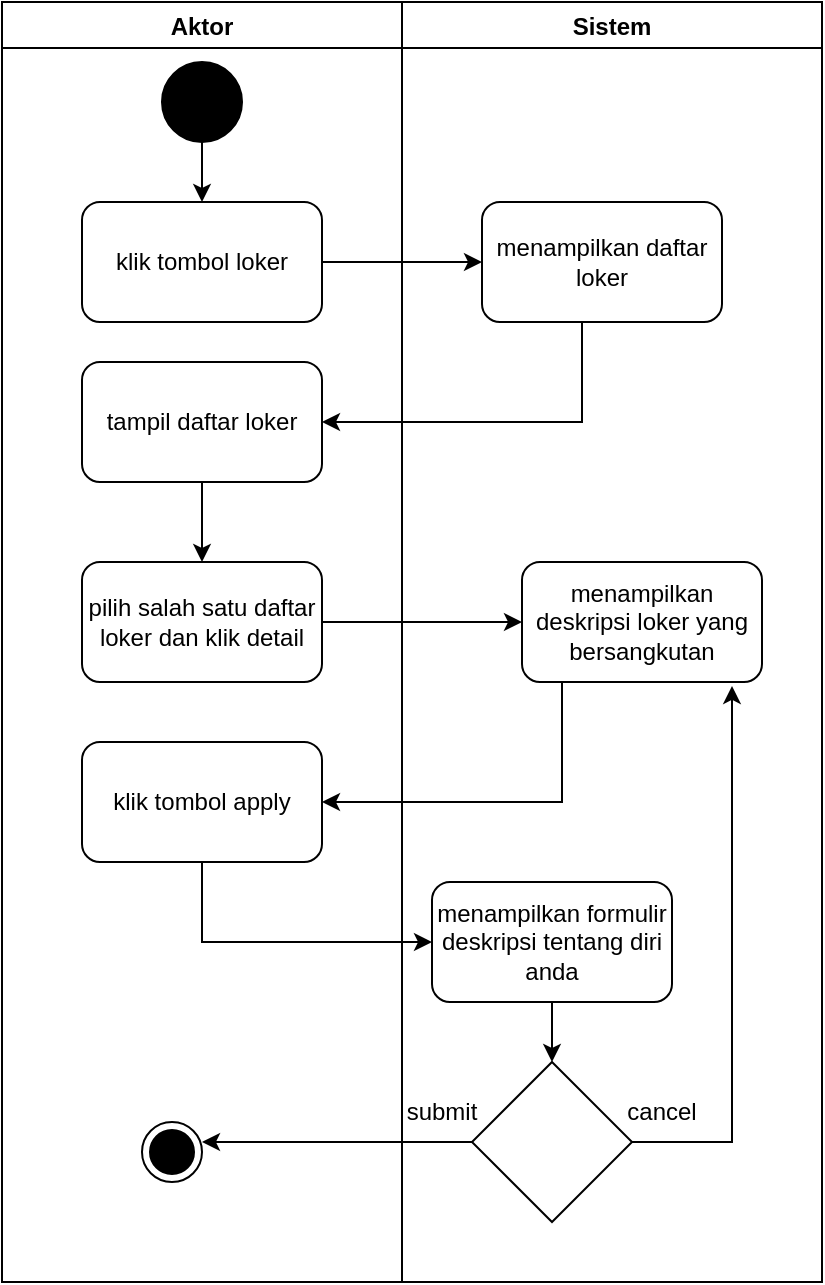 <mxfile version="20.0.3" type="github">
  <diagram id="KpiHOFt_DvgRvmfZhLTP" name="Page-1">
    <mxGraphModel dx="862" dy="482" grid="1" gridSize="10" guides="1" tooltips="1" connect="1" arrows="1" fold="1" page="1" pageScale="1" pageWidth="850" pageHeight="1100" math="0" shadow="0">
      <root>
        <mxCell id="0" />
        <mxCell id="1" parent="0" />
        <mxCell id="xTLo6UolIWiuNbC8FWZd-1" value="Aktor" style="swimlane;" parent="1" vertex="1">
          <mxGeometry x="190" y="80" width="200" height="640" as="geometry" />
        </mxCell>
        <mxCell id="9sTHnTn6iUDzbu-5NO3o-1" value="" style="edgeStyle=orthogonalEdgeStyle;rounded=0;orthogonalLoop=1;jettySize=auto;html=1;entryX=0.5;entryY=0;entryDx=0;entryDy=0;" edge="1" parent="xTLo6UolIWiuNbC8FWZd-1" source="xTLo6UolIWiuNbC8FWZd-3" target="xTLo6UolIWiuNbC8FWZd-4">
          <mxGeometry relative="1" as="geometry" />
        </mxCell>
        <mxCell id="xTLo6UolIWiuNbC8FWZd-3" value="" style="ellipse;whiteSpace=wrap;html=1;aspect=fixed;fillColor=#000000;" parent="xTLo6UolIWiuNbC8FWZd-1" vertex="1">
          <mxGeometry x="80" y="30" width="40" height="40" as="geometry" />
        </mxCell>
        <mxCell id="xTLo6UolIWiuNbC8FWZd-4" value="klik tombol loker" style="rounded=1;whiteSpace=wrap;html=1;" parent="xTLo6UolIWiuNbC8FWZd-1" vertex="1">
          <mxGeometry x="40" y="100" width="120" height="60" as="geometry" />
        </mxCell>
        <mxCell id="xTLo6UolIWiuNbC8FWZd-15" value="" style="edgeStyle=orthogonalEdgeStyle;rounded=0;orthogonalLoop=1;jettySize=auto;html=1;" parent="xTLo6UolIWiuNbC8FWZd-1" source="xTLo6UolIWiuNbC8FWZd-6" target="xTLo6UolIWiuNbC8FWZd-7" edge="1">
          <mxGeometry relative="1" as="geometry" />
        </mxCell>
        <mxCell id="xTLo6UolIWiuNbC8FWZd-6" value="tampil daftar loker" style="rounded=1;whiteSpace=wrap;html=1;" parent="xTLo6UolIWiuNbC8FWZd-1" vertex="1">
          <mxGeometry x="40" y="180" width="120" height="60" as="geometry" />
        </mxCell>
        <mxCell id="xTLo6UolIWiuNbC8FWZd-7" value="pilih salah satu daftar loker dan klik detail" style="rounded=1;whiteSpace=wrap;html=1;" parent="xTLo6UolIWiuNbC8FWZd-1" vertex="1">
          <mxGeometry x="40" y="280" width="120" height="60" as="geometry" />
        </mxCell>
        <mxCell id="xTLo6UolIWiuNbC8FWZd-12" value="klik tombol apply" style="rounded=1;whiteSpace=wrap;html=1;" parent="xTLo6UolIWiuNbC8FWZd-1" vertex="1">
          <mxGeometry x="40" y="370" width="120" height="60" as="geometry" />
        </mxCell>
        <mxCell id="xTLo6UolIWiuNbC8FWZd-14" value="" style="ellipse;html=1;shape=endState;fillColor=#000000;strokeColor=#000000;" parent="xTLo6UolIWiuNbC8FWZd-1" vertex="1">
          <mxGeometry x="70" y="560" width="30" height="30" as="geometry" />
        </mxCell>
        <mxCell id="xTLo6UolIWiuNbC8FWZd-2" value="Sistem" style="swimlane;" parent="1" vertex="1">
          <mxGeometry x="390" y="80" width="210" height="640" as="geometry" />
        </mxCell>
        <mxCell id="xTLo6UolIWiuNbC8FWZd-5" value="menampilkan daftar loker" style="rounded=1;whiteSpace=wrap;html=1;" parent="xTLo6UolIWiuNbC8FWZd-2" vertex="1">
          <mxGeometry x="40" y="100" width="120" height="60" as="geometry" />
        </mxCell>
        <mxCell id="xTLo6UolIWiuNbC8FWZd-11" value="menampilkan deskripsi loker yang bersangkutan" style="rounded=1;whiteSpace=wrap;html=1;" parent="xTLo6UolIWiuNbC8FWZd-2" vertex="1">
          <mxGeometry x="60" y="280" width="120" height="60" as="geometry" />
        </mxCell>
        <mxCell id="xTLo6UolIWiuNbC8FWZd-24" value="" style="edgeStyle=orthogonalEdgeStyle;rounded=0;orthogonalLoop=1;jettySize=auto;html=1;entryX=0.875;entryY=1.033;entryDx=0;entryDy=0;entryPerimeter=0;" parent="xTLo6UolIWiuNbC8FWZd-2" source="xTLo6UolIWiuNbC8FWZd-8" target="xTLo6UolIWiuNbC8FWZd-11" edge="1">
          <mxGeometry relative="1" as="geometry">
            <mxPoint x="195" y="570" as="targetPoint" />
            <Array as="points">
              <mxPoint x="165" y="570" />
            </Array>
          </mxGeometry>
        </mxCell>
        <mxCell id="xTLo6UolIWiuNbC8FWZd-8" value="" style="rhombus;whiteSpace=wrap;html=1;" parent="xTLo6UolIWiuNbC8FWZd-2" vertex="1">
          <mxGeometry x="35" y="530" width="80" height="80" as="geometry" />
        </mxCell>
        <mxCell id="xTLo6UolIWiuNbC8FWZd-20" value="" style="edgeStyle=orthogonalEdgeStyle;rounded=0;orthogonalLoop=1;jettySize=auto;html=1;" parent="xTLo6UolIWiuNbC8FWZd-2" source="xTLo6UolIWiuNbC8FWZd-13" target="xTLo6UolIWiuNbC8FWZd-8" edge="1">
          <mxGeometry relative="1" as="geometry" />
        </mxCell>
        <mxCell id="xTLo6UolIWiuNbC8FWZd-13" value="menampilkan formulir deskripsi tentang diri anda" style="rounded=1;whiteSpace=wrap;html=1;" parent="xTLo6UolIWiuNbC8FWZd-2" vertex="1">
          <mxGeometry x="15" y="440" width="120" height="60" as="geometry" />
        </mxCell>
        <mxCell id="xTLo6UolIWiuNbC8FWZd-25" value="cancel" style="text;html=1;strokeColor=none;fillColor=none;align=center;verticalAlign=middle;whiteSpace=wrap;rounded=0;" parent="xTLo6UolIWiuNbC8FWZd-2" vertex="1">
          <mxGeometry x="100" y="540" width="60" height="30" as="geometry" />
        </mxCell>
        <mxCell id="xTLo6UolIWiuNbC8FWZd-26" value="submit" style="text;html=1;strokeColor=none;fillColor=none;align=center;verticalAlign=middle;whiteSpace=wrap;rounded=0;" parent="xTLo6UolIWiuNbC8FWZd-2" vertex="1">
          <mxGeometry x="-10" y="540" width="60" height="30" as="geometry" />
        </mxCell>
        <mxCell id="xTLo6UolIWiuNbC8FWZd-9" value="" style="edgeStyle=orthogonalEdgeStyle;rounded=0;orthogonalLoop=1;jettySize=auto;html=1;" parent="1" source="xTLo6UolIWiuNbC8FWZd-4" target="xTLo6UolIWiuNbC8FWZd-5" edge="1">
          <mxGeometry relative="1" as="geometry" />
        </mxCell>
        <mxCell id="xTLo6UolIWiuNbC8FWZd-10" value="" style="edgeStyle=orthogonalEdgeStyle;rounded=0;orthogonalLoop=1;jettySize=auto;html=1;entryX=1;entryY=0.5;entryDx=0;entryDy=0;" parent="1" source="xTLo6UolIWiuNbC8FWZd-5" target="xTLo6UolIWiuNbC8FWZd-6" edge="1">
          <mxGeometry relative="1" as="geometry">
            <Array as="points">
              <mxPoint x="480" y="290" />
            </Array>
          </mxGeometry>
        </mxCell>
        <mxCell id="xTLo6UolIWiuNbC8FWZd-16" value="" style="edgeStyle=orthogonalEdgeStyle;rounded=0;orthogonalLoop=1;jettySize=auto;html=1;" parent="1" source="xTLo6UolIWiuNbC8FWZd-7" target="xTLo6UolIWiuNbC8FWZd-11" edge="1">
          <mxGeometry relative="1" as="geometry" />
        </mxCell>
        <mxCell id="xTLo6UolIWiuNbC8FWZd-18" value="" style="edgeStyle=orthogonalEdgeStyle;rounded=0;orthogonalLoop=1;jettySize=auto;html=1;entryX=1;entryY=0.5;entryDx=0;entryDy=0;" parent="1" source="xTLo6UolIWiuNbC8FWZd-11" target="xTLo6UolIWiuNbC8FWZd-12" edge="1">
          <mxGeometry relative="1" as="geometry">
            <mxPoint x="510" y="500" as="targetPoint" />
            <Array as="points">
              <mxPoint x="470" y="480" />
            </Array>
          </mxGeometry>
        </mxCell>
        <mxCell id="xTLo6UolIWiuNbC8FWZd-19" value="" style="edgeStyle=orthogonalEdgeStyle;rounded=0;orthogonalLoop=1;jettySize=auto;html=1;entryX=0;entryY=0.5;entryDx=0;entryDy=0;" parent="1" source="xTLo6UolIWiuNbC8FWZd-12" target="xTLo6UolIWiuNbC8FWZd-13" edge="1">
          <mxGeometry relative="1" as="geometry">
            <Array as="points">
              <mxPoint x="290" y="550" />
            </Array>
          </mxGeometry>
        </mxCell>
        <mxCell id="xTLo6UolIWiuNbC8FWZd-22" value="" style="edgeStyle=orthogonalEdgeStyle;rounded=0;orthogonalLoop=1;jettySize=auto;html=1;" parent="1" source="xTLo6UolIWiuNbC8FWZd-8" edge="1">
          <mxGeometry relative="1" as="geometry">
            <mxPoint x="290" y="650" as="targetPoint" />
          </mxGeometry>
        </mxCell>
      </root>
    </mxGraphModel>
  </diagram>
</mxfile>
